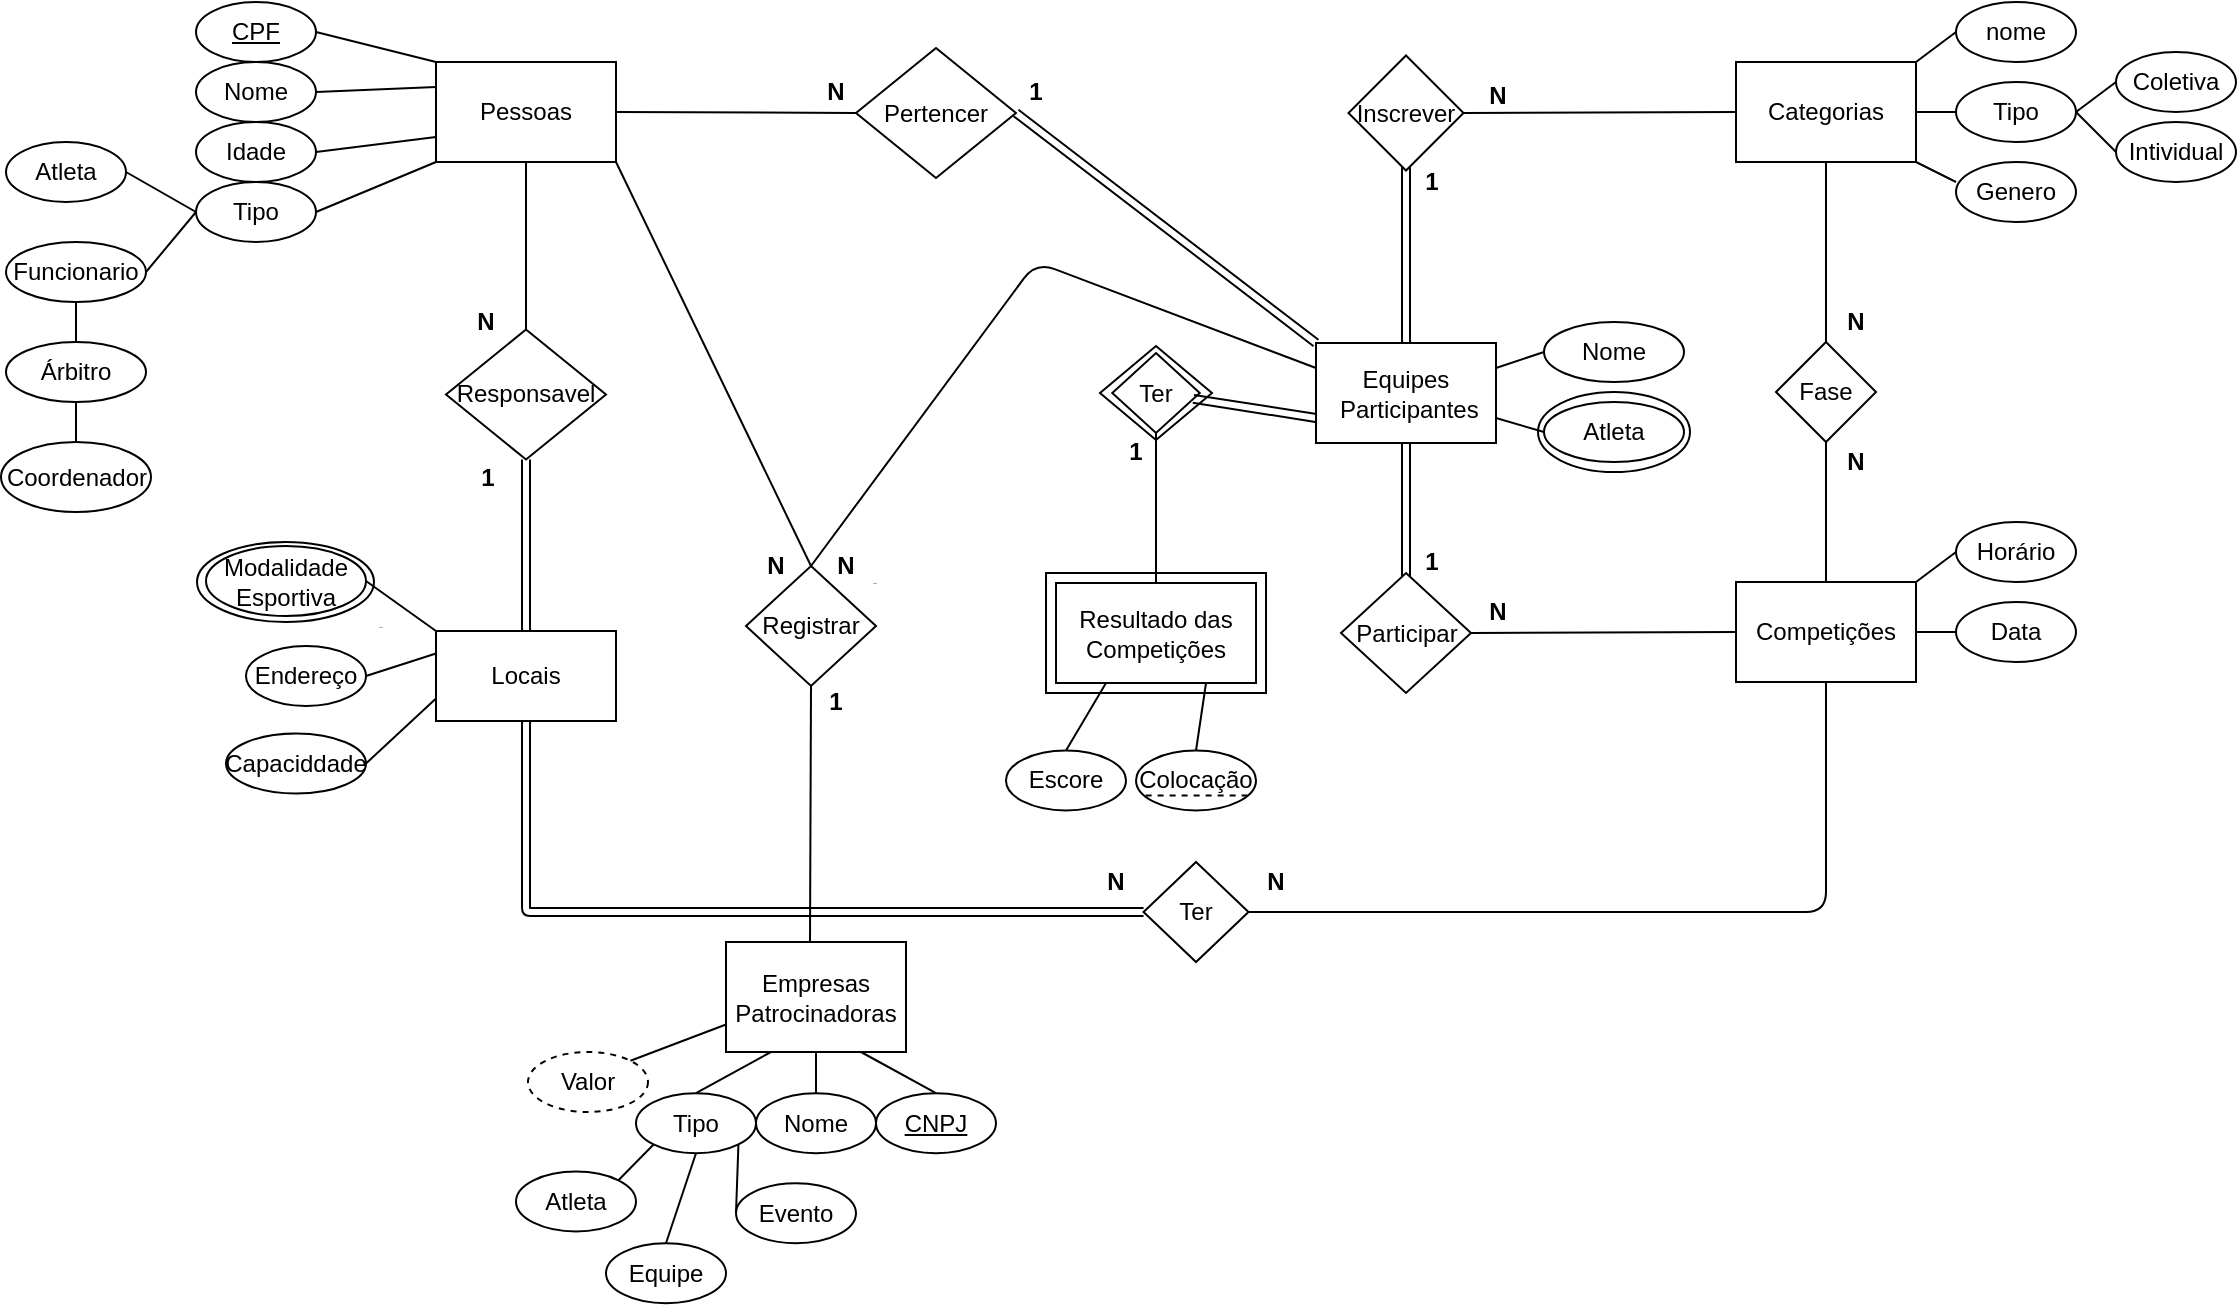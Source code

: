 <mxfile version="12.8.5" type="device"><diagram id="4BFdFoBL_Erh4JW-FIfl" name="Page-1"><mxGraphModel dx="2123" dy="627" grid="1" gridSize="10" guides="1" tooltips="1" connect="1" arrows="1" fold="1" page="1" pageScale="1" pageWidth="827" pageHeight="1169" math="0" shadow="0"><root><mxCell id="0"/><mxCell id="1" parent="0"/><mxCell id="Eh4i6pFC37zlV7rNnYq2-155" value="" style="rhombus;whiteSpace=wrap;html=1;" vertex="1" parent="1"><mxGeometry x="192" y="242" width="56" height="47" as="geometry"/></mxCell><mxCell id="Eh4i6pFC37zlV7rNnYq2-149" value="" style="shape=link;html=1;fontSize=1;fontColor=#000000;exitX=0.5;exitY=0;exitDx=0;exitDy=0;" edge="1" parent="1" source="Eh4i6pFC37zlV7rNnYq2-6"><mxGeometry width="50" height="50" relative="1" as="geometry"><mxPoint x="160" y="310" as="sourcePoint"/><mxPoint x="345" y="126" as="targetPoint"/></mxGeometry></mxCell><mxCell id="Eh4i6pFC37zlV7rNnYq2-136" value="" style="ellipse;whiteSpace=wrap;html=1;" vertex="1" parent="1"><mxGeometry x="411" y="265" width="76" height="40" as="geometry"/></mxCell><mxCell id="Eh4i6pFC37zlV7rNnYq2-119" value="" style="ellipse;whiteSpace=wrap;html=1;strokeWidth=1;fontSize=1;fontColor=#000000;" vertex="1" parent="1"><mxGeometry x="-259.5" y="340" width="88.5" height="40" as="geometry"/></mxCell><mxCell id="Eh4i6pFC37zlV7rNnYq2-114" value="" style="rounded=0;whiteSpace=wrap;html=1;" vertex="1" parent="1"><mxGeometry x="165.01" y="355.5" width="110" height="60" as="geometry"/></mxCell><mxCell id="Eh4i6pFC37zlV7rNnYq2-2" value="Categorias" style="rounded=0;whiteSpace=wrap;html=1;" vertex="1" parent="1"><mxGeometry x="510" y="100" width="90" height="50" as="geometry"/></mxCell><mxCell id="Eh4i6pFC37zlV7rNnYq2-3" value="Competições" style="rounded=0;whiteSpace=wrap;html=1;" vertex="1" parent="1"><mxGeometry x="510" y="360" width="90" height="50" as="geometry"/></mxCell><mxCell id="Eh4i6pFC37zlV7rNnYq2-4" value="Locais" style="rounded=0;whiteSpace=wrap;html=1;" vertex="1" parent="1"><mxGeometry x="-140" y="384.5" width="90" height="45" as="geometry"/></mxCell><mxCell id="Eh4i6pFC37zlV7rNnYq2-5" value="Pessoas" style="rounded=0;whiteSpace=wrap;html=1;" vertex="1" parent="1"><mxGeometry x="-140" y="100" width="90" height="50" as="geometry"/></mxCell><mxCell id="Eh4i6pFC37zlV7rNnYq2-6" value="Equipes&lt;br&gt;&amp;nbsp;Participantes" style="rounded=0;whiteSpace=wrap;html=1;" vertex="1" parent="1"><mxGeometry x="300" y="240.5" width="90" height="50" as="geometry"/></mxCell><mxCell id="Eh4i6pFC37zlV7rNnYq2-7" value="Empresas Patrocinadoras" style="rounded=0;whiteSpace=wrap;html=1;" vertex="1" parent="1"><mxGeometry x="5" y="540" width="90" height="55" as="geometry"/></mxCell><mxCell id="Eh4i6pFC37zlV7rNnYq2-8" value="Resultado das&lt;br&gt;Competições" style="rounded=0;whiteSpace=wrap;html=1;" vertex="1" parent="1"><mxGeometry x="170.01" y="360.5" width="100" height="50" as="geometry"/></mxCell><mxCell id="Eh4i6pFC37zlV7rNnYq2-10" value="nome" style="ellipse;whiteSpace=wrap;html=1;" vertex="1" parent="1"><mxGeometry x="620" y="70" width="60" height="30" as="geometry"/></mxCell><mxCell id="Eh4i6pFC37zlV7rNnYq2-12" value="Tipo" style="ellipse;whiteSpace=wrap;html=1;" vertex="1" parent="1"><mxGeometry x="620" y="110" width="60" height="30" as="geometry"/></mxCell><mxCell id="Eh4i6pFC37zlV7rNnYq2-14" value="Intividual" style="ellipse;whiteSpace=wrap;html=1;" vertex="1" parent="1"><mxGeometry x="700" y="130" width="60" height="30" as="geometry"/></mxCell><mxCell id="Eh4i6pFC37zlV7rNnYq2-15" value="Coletiva" style="ellipse;whiteSpace=wrap;html=1;" vertex="1" parent="1"><mxGeometry x="700" y="95" width="60" height="30" as="geometry"/></mxCell><mxCell id="Eh4i6pFC37zlV7rNnYq2-17" value="Genero" style="ellipse;whiteSpace=wrap;html=1;" vertex="1" parent="1"><mxGeometry x="620" y="150" width="60" height="30" as="geometry"/></mxCell><mxCell id="Eh4i6pFC37zlV7rNnYq2-20" value="" style="endArrow=none;html=1;exitX=1;exitY=0;exitDx=0;exitDy=0;entryX=0;entryY=0.5;entryDx=0;entryDy=0;" edge="1" parent="1" source="Eh4i6pFC37zlV7rNnYq2-2" target="Eh4i6pFC37zlV7rNnYq2-10"><mxGeometry width="50" height="50" relative="1" as="geometry"><mxPoint x="840" y="360" as="sourcePoint"/><mxPoint x="890" y="310" as="targetPoint"/></mxGeometry></mxCell><mxCell id="Eh4i6pFC37zlV7rNnYq2-21" value="" style="endArrow=none;html=1;exitX=1;exitY=0.5;exitDx=0;exitDy=0;entryX=0;entryY=0.5;entryDx=0;entryDy=0;" edge="1" parent="1" source="Eh4i6pFC37zlV7rNnYq2-2" target="Eh4i6pFC37zlV7rNnYq2-12"><mxGeometry width="50" height="50" relative="1" as="geometry"><mxPoint x="840" y="360" as="sourcePoint"/><mxPoint x="890" y="310" as="targetPoint"/></mxGeometry></mxCell><mxCell id="Eh4i6pFC37zlV7rNnYq2-22" value="" style="endArrow=none;html=1;exitX=1;exitY=1;exitDx=0;exitDy=0;" edge="1" parent="1" source="Eh4i6pFC37zlV7rNnYq2-2"><mxGeometry width="50" height="50" relative="1" as="geometry"><mxPoint x="840" y="360" as="sourcePoint"/><mxPoint x="620" y="160" as="targetPoint"/></mxGeometry></mxCell><mxCell id="Eh4i6pFC37zlV7rNnYq2-23" value="" style="endArrow=none;html=1;exitX=1;exitY=0.5;exitDx=0;exitDy=0;entryX=0;entryY=0.5;entryDx=0;entryDy=0;" edge="1" parent="1" source="Eh4i6pFC37zlV7rNnYq2-12" target="Eh4i6pFC37zlV7rNnYq2-15"><mxGeometry width="50" height="50" relative="1" as="geometry"><mxPoint x="840" y="360" as="sourcePoint"/><mxPoint x="890" y="310" as="targetPoint"/></mxGeometry></mxCell><mxCell id="Eh4i6pFC37zlV7rNnYq2-24" value="" style="endArrow=none;html=1;exitX=1;exitY=0.5;exitDx=0;exitDy=0;entryX=0;entryY=0.5;entryDx=0;entryDy=0;" edge="1" parent="1" source="Eh4i6pFC37zlV7rNnYq2-12" target="Eh4i6pFC37zlV7rNnYq2-14"><mxGeometry width="50" height="50" relative="1" as="geometry"><mxPoint x="840" y="360" as="sourcePoint"/><mxPoint x="890" y="310" as="targetPoint"/></mxGeometry></mxCell><mxCell id="Eh4i6pFC37zlV7rNnYq2-25" value="Equipe" style="ellipse;whiteSpace=wrap;html=1;" vertex="1" parent="1"><mxGeometry x="-55" y="690.62" width="60" height="30" as="geometry"/></mxCell><mxCell id="Eh4i6pFC37zlV7rNnYq2-26" value="Data" style="ellipse;whiteSpace=wrap;html=1;" vertex="1" parent="1"><mxGeometry x="620" y="370" width="60" height="30" as="geometry"/></mxCell><mxCell id="Eh4i6pFC37zlV7rNnYq2-27" value="Horário" style="ellipse;whiteSpace=wrap;html=1;" vertex="1" parent="1"><mxGeometry x="620" y="330" width="60" height="30" as="geometry"/></mxCell><mxCell id="Eh4i6pFC37zlV7rNnYq2-31" value="" style="endArrow=none;html=1;exitX=1;exitY=0;exitDx=0;exitDy=0;entryX=0;entryY=0.5;entryDx=0;entryDy=0;" edge="1" parent="1" source="Eh4i6pFC37zlV7rNnYq2-3" target="Eh4i6pFC37zlV7rNnYq2-27"><mxGeometry width="50" height="50" relative="1" as="geometry"><mxPoint x="840" y="430" as="sourcePoint"/><mxPoint x="890" y="380" as="targetPoint"/></mxGeometry></mxCell><mxCell id="Eh4i6pFC37zlV7rNnYq2-32" value="" style="endArrow=none;html=1;exitX=1;exitY=0.5;exitDx=0;exitDy=0;" edge="1" parent="1" source="Eh4i6pFC37zlV7rNnYq2-3"><mxGeometry width="50" height="50" relative="1" as="geometry"><mxPoint x="840" y="430" as="sourcePoint"/><mxPoint x="620" y="385" as="targetPoint"/></mxGeometry></mxCell><mxCell id="Eh4i6pFC37zlV7rNnYq2-34" value="Fase" style="rhombus;whiteSpace=wrap;html=1;" vertex="1" parent="1"><mxGeometry x="530" y="240" width="50" height="50" as="geometry"/></mxCell><mxCell id="Eh4i6pFC37zlV7rNnYq2-35" value="" style="endArrow=none;html=1;exitX=0.5;exitY=0;exitDx=0;exitDy=0;entryX=0.5;entryY=1;entryDx=0;entryDy=0;" edge="1" parent="1" source="Eh4i6pFC37zlV7rNnYq2-3" target="Eh4i6pFC37zlV7rNnYq2-34"><mxGeometry width="50" height="50" relative="1" as="geometry"><mxPoint x="840" y="410" as="sourcePoint"/><mxPoint x="890" y="360" as="targetPoint"/></mxGeometry></mxCell><mxCell id="Eh4i6pFC37zlV7rNnYq2-36" value="" style="endArrow=none;html=1;exitX=0.5;exitY=0;exitDx=0;exitDy=0;entryX=0.5;entryY=1;entryDx=0;entryDy=0;" edge="1" parent="1" source="Eh4i6pFC37zlV7rNnYq2-34" target="Eh4i6pFC37zlV7rNnYq2-2"><mxGeometry width="50" height="50" relative="1" as="geometry"><mxPoint x="840" y="410" as="sourcePoint"/><mxPoint x="890" y="360" as="targetPoint"/></mxGeometry></mxCell><mxCell id="Eh4i6pFC37zlV7rNnYq2-37" value="Inscrever" style="rhombus;whiteSpace=wrap;html=1;" vertex="1" parent="1"><mxGeometry x="316.25" y="96.75" width="57.5" height="57.5" as="geometry"/></mxCell><mxCell id="Eh4i6pFC37zlV7rNnYq2-40" value="" style="endArrow=none;html=1;entryX=0;entryY=0.5;entryDx=0;entryDy=0;exitX=1;exitY=0.5;exitDx=0;exitDy=0;" edge="1" parent="1" source="Eh4i6pFC37zlV7rNnYq2-38" target="Eh4i6pFC37zlV7rNnYq2-3"><mxGeometry width="50" height="50" relative="1" as="geometry"><mxPoint x="440" y="420" as="sourcePoint"/><mxPoint x="470" y="340" as="targetPoint"/></mxGeometry></mxCell><mxCell id="Eh4i6pFC37zlV7rNnYq2-42" value="" style="endArrow=none;html=1;entryX=1;entryY=0.5;entryDx=0;entryDy=0;exitX=0;exitY=0.5;exitDx=0;exitDy=0;" edge="1" parent="1" source="Eh4i6pFC37zlV7rNnYq2-2" target="Eh4i6pFC37zlV7rNnYq2-37"><mxGeometry width="50" height="50" relative="1" as="geometry"><mxPoint x="420" y="390" as="sourcePoint"/><mxPoint x="470" y="340" as="targetPoint"/></mxGeometry></mxCell><mxCell id="Eh4i6pFC37zlV7rNnYq2-47" value="Endereço" style="ellipse;whiteSpace=wrap;html=1;" vertex="1" parent="1"><mxGeometry x="-235" y="392" width="60" height="30" as="geometry"/></mxCell><mxCell id="Eh4i6pFC37zlV7rNnYq2-48" value="Capaciddade" style="ellipse;whiteSpace=wrap;html=1;" vertex="1" parent="1"><mxGeometry x="-245" y="435.75" width="70" height="30" as="geometry"/></mxCell><mxCell id="Eh4i6pFC37zlV7rNnYq2-49" value="Tipo" style="ellipse;whiteSpace=wrap;html=1;" vertex="1" parent="1"><mxGeometry x="-260" y="160" width="60" height="30" as="geometry"/></mxCell><mxCell id="Eh4i6pFC37zlV7rNnYq2-50" value="Funcionario" style="ellipse;whiteSpace=wrap;html=1;" vertex="1" parent="1"><mxGeometry x="-355" y="190" width="70" height="30" as="geometry"/></mxCell><mxCell id="Eh4i6pFC37zlV7rNnYq2-51" value="Atleta" style="ellipse;whiteSpace=wrap;html=1;" vertex="1" parent="1"><mxGeometry x="-355" y="140" width="60" height="30" as="geometry"/></mxCell><mxCell id="Eh4i6pFC37zlV7rNnYq2-54" value="" style="endArrow=none;html=1;exitX=1;exitY=0.5;exitDx=0;exitDy=0;entryX=0;entryY=0.75;entryDx=0;entryDy=0;" edge="1" parent="1" source="Eh4i6pFC37zlV7rNnYq2-48" target="Eh4i6pFC37zlV7rNnYq2-4"><mxGeometry width="50" height="50" relative="1" as="geometry"><mxPoint x="-175" y="495.75" as="sourcePoint"/><mxPoint x="-135" y="535.75" as="targetPoint"/></mxGeometry></mxCell><mxCell id="Eh4i6pFC37zlV7rNnYq2-55" value="" style="endArrow=none;html=1;exitX=1;exitY=0.5;exitDx=0;exitDy=0;entryX=0;entryY=0.25;entryDx=0;entryDy=0;" edge="1" parent="1" source="Eh4i6pFC37zlV7rNnYq2-47" target="Eh4i6pFC37zlV7rNnYq2-4"><mxGeometry width="50" height="50" relative="1" as="geometry"><mxPoint x="245" y="685.75" as="sourcePoint"/><mxPoint x="295" y="635.75" as="targetPoint"/></mxGeometry></mxCell><mxCell id="Eh4i6pFC37zlV7rNnYq2-56" value="CPF" style="ellipse;whiteSpace=wrap;html=1;fontStyle=4" vertex="1" parent="1"><mxGeometry x="-260" y="70" width="60" height="30" as="geometry"/></mxCell><mxCell id="Eh4i6pFC37zlV7rNnYq2-57" value="Nome" style="ellipse;whiteSpace=wrap;html=1;" vertex="1" parent="1"><mxGeometry x="-260" y="100" width="60" height="30" as="geometry"/></mxCell><mxCell id="Eh4i6pFC37zlV7rNnYq2-58" value="Idade" style="ellipse;whiteSpace=wrap;html=1;" vertex="1" parent="1"><mxGeometry x="-260" y="130" width="60" height="30" as="geometry"/></mxCell><mxCell id="Eh4i6pFC37zlV7rNnYq2-60" value="" style="endArrow=none;html=1;exitX=1;exitY=0.5;exitDx=0;exitDy=0;entryX=0;entryY=0;entryDx=0;entryDy=0;" edge="1" parent="1" source="Eh4i6pFC37zlV7rNnYq2-56" target="Eh4i6pFC37zlV7rNnYq2-5"><mxGeometry width="50" height="50" relative="1" as="geometry"><mxPoint x="220" y="240" as="sourcePoint"/><mxPoint x="270" y="190" as="targetPoint"/></mxGeometry></mxCell><mxCell id="Eh4i6pFC37zlV7rNnYq2-61" value="" style="endArrow=none;html=1;exitX=1;exitY=0.5;exitDx=0;exitDy=0;entryX=0;entryY=0.25;entryDx=0;entryDy=0;" edge="1" parent="1" source="Eh4i6pFC37zlV7rNnYq2-57" target="Eh4i6pFC37zlV7rNnYq2-5"><mxGeometry width="50" height="50" relative="1" as="geometry"><mxPoint x="220" y="240" as="sourcePoint"/><mxPoint x="270" y="190" as="targetPoint"/></mxGeometry></mxCell><mxCell id="Eh4i6pFC37zlV7rNnYq2-63" value="" style="endArrow=none;html=1;exitX=1;exitY=0.5;exitDx=0;exitDy=0;entryX=0;entryY=0.75;entryDx=0;entryDy=0;" edge="1" parent="1" source="Eh4i6pFC37zlV7rNnYq2-58" target="Eh4i6pFC37zlV7rNnYq2-5"><mxGeometry width="50" height="50" relative="1" as="geometry"><mxPoint x="220" y="240" as="sourcePoint"/><mxPoint x="270" y="190" as="targetPoint"/></mxGeometry></mxCell><mxCell id="Eh4i6pFC37zlV7rNnYq2-64" value="" style="endArrow=none;html=1;entryX=0;entryY=1;entryDx=0;entryDy=0;exitX=1;exitY=0.5;exitDx=0;exitDy=0;" edge="1" parent="1" source="Eh4i6pFC37zlV7rNnYq2-49" target="Eh4i6pFC37zlV7rNnYq2-5"><mxGeometry width="50" height="50" relative="1" as="geometry"><mxPoint x="-190" y="180" as="sourcePoint"/><mxPoint x="270" y="190" as="targetPoint"/></mxGeometry></mxCell><mxCell id="Eh4i6pFC37zlV7rNnYq2-65" value="" style="endArrow=none;html=1;exitX=0.5;exitY=0;exitDx=0;exitDy=0;entryX=0.5;entryY=1;entryDx=0;entryDy=0;" edge="1" parent="1" source="Eh4i6pFC37zlV7rNnYq2-25" target="Eh4i6pFC37zlV7rNnYq2-77"><mxGeometry width="50" height="50" relative="1" as="geometry"><mxPoint x="300" y="495.62" as="sourcePoint"/><mxPoint x="260" y="725.62" as="targetPoint"/></mxGeometry></mxCell><mxCell id="Eh4i6pFC37zlV7rNnYq2-68" value="" style="endArrow=none;html=1;entryX=1;entryY=0.5;entryDx=0;entryDy=0;exitX=0;exitY=0.5;exitDx=0;exitDy=0;" edge="1" parent="1" source="Eh4i6pFC37zlV7rNnYq2-49" target="Eh4i6pFC37zlV7rNnYq2-50"><mxGeometry width="50" height="50" relative="1" as="geometry"><mxPoint x="220" y="240" as="sourcePoint"/><mxPoint x="-290" y="165" as="targetPoint"/></mxGeometry></mxCell><mxCell id="Eh4i6pFC37zlV7rNnYq2-69" value="" style="endArrow=none;html=1;exitX=1;exitY=0.5;exitDx=0;exitDy=0;entryX=0;entryY=0.5;entryDx=0;entryDy=0;" edge="1" parent="1" source="Eh4i6pFC37zlV7rNnYq2-51" target="Eh4i6pFC37zlV7rNnYq2-49"><mxGeometry width="50" height="50" relative="1" as="geometry"><mxPoint x="-290" y="205.0" as="sourcePoint"/><mxPoint x="-260" y="170" as="targetPoint"/></mxGeometry></mxCell><mxCell id="Eh4i6pFC37zlV7rNnYq2-70" value="Responsavel" style="rhombus;whiteSpace=wrap;html=1;" vertex="1" parent="1"><mxGeometry x="-135" y="233.75" width="80" height="65" as="geometry"/></mxCell><mxCell id="Eh4i6pFC37zlV7rNnYq2-73" value="CNPJ" style="ellipse;whiteSpace=wrap;html=1;fontStyle=4" vertex="1" parent="1"><mxGeometry x="80" y="615.62" width="60" height="30" as="geometry"/></mxCell><mxCell id="Eh4i6pFC37zlV7rNnYq2-75" value="Nome" style="ellipse;whiteSpace=wrap;html=1;" vertex="1" parent="1"><mxGeometry x="20" y="615.62" width="60" height="30" as="geometry"/></mxCell><mxCell id="Eh4i6pFC37zlV7rNnYq2-77" value="Tipo" style="ellipse;whiteSpace=wrap;html=1;" vertex="1" parent="1"><mxGeometry x="-40" y="615.62" width="60" height="30" as="geometry"/></mxCell><mxCell id="Eh4i6pFC37zlV7rNnYq2-84" value="" style="endArrow=none;html=1;entryX=0.5;entryY=0;entryDx=0;entryDy=0;exitX=0.25;exitY=1;exitDx=0;exitDy=0;" edge="1" parent="1" source="Eh4i6pFC37zlV7rNnYq2-7" target="Eh4i6pFC37zlV7rNnYq2-77"><mxGeometry width="50" height="50" relative="1" as="geometry"><mxPoint x="30" y="595.62" as="sourcePoint"/><mxPoint x="407.5" y="695.62" as="targetPoint"/></mxGeometry></mxCell><mxCell id="Eh4i6pFC37zlV7rNnYq2-85" value="" style="endArrow=none;html=1;entryX=0.5;entryY=0;entryDx=0;entryDy=0;exitX=0.5;exitY=1;exitDx=0;exitDy=0;" edge="1" parent="1" source="Eh4i6pFC37zlV7rNnYq2-7" target="Eh4i6pFC37zlV7rNnYq2-75"><mxGeometry width="50" height="50" relative="1" as="geometry"><mxPoint x="70" y="605.62" as="sourcePoint"/><mxPoint x="50" y="605.62" as="targetPoint"/></mxGeometry></mxCell><mxCell id="Eh4i6pFC37zlV7rNnYq2-86" value="" style="endArrow=none;html=1;exitX=0.75;exitY=1;exitDx=0;exitDy=0;" edge="1" parent="1" source="Eh4i6pFC37zlV7rNnYq2-7"><mxGeometry width="50" height="50" relative="1" as="geometry"><mxPoint x="150" y="595.62" as="sourcePoint"/><mxPoint x="110" y="615.62" as="targetPoint"/></mxGeometry></mxCell><mxCell id="Eh4i6pFC37zlV7rNnYq2-89" value="Atleta" style="ellipse;whiteSpace=wrap;html=1;" vertex="1" parent="1"><mxGeometry x="-100" y="654.75" width="60" height="30" as="geometry"/></mxCell><mxCell id="Eh4i6pFC37zlV7rNnYq2-90" value="" style="endArrow=none;html=1;exitX=1;exitY=0;exitDx=0;exitDy=0;entryX=0;entryY=1;entryDx=0;entryDy=0;" edge="1" parent="1" source="Eh4i6pFC37zlV7rNnYq2-89" target="Eh4i6pFC37zlV7rNnYq2-77"><mxGeometry width="50" height="50" relative="1" as="geometry"><mxPoint x="-40" y="675.62" as="sourcePoint"/><mxPoint x="-10.0" y="675.62" as="targetPoint"/></mxGeometry></mxCell><mxCell id="Eh4i6pFC37zlV7rNnYq2-91" value="Evento" style="ellipse;whiteSpace=wrap;html=1;" vertex="1" parent="1"><mxGeometry x="10" y="660.62" width="60" height="30" as="geometry"/></mxCell><mxCell id="Eh4i6pFC37zlV7rNnYq2-92" value="" style="endArrow=none;html=1;exitX=0;exitY=0.5;exitDx=0;exitDy=0;entryX=1;entryY=1;entryDx=0;entryDy=0;" edge="1" parent="1" source="Eh4i6pFC37zlV7rNnYq2-91" target="Eh4i6pFC37zlV7rNnYq2-77"><mxGeometry width="50" height="50" relative="1" as="geometry"><mxPoint x="140" y="455.62" as="sourcePoint"/><mxPoint x="100.0" y="685.62" as="targetPoint"/></mxGeometry></mxCell><mxCell id="Eh4i6pFC37zlV7rNnYq2-101" value="N" style="text;html=1;strokeColor=none;fillColor=none;align=center;verticalAlign=middle;whiteSpace=wrap;rounded=0;strokeWidth=10;fontStyle=1" vertex="1" parent="1"><mxGeometry x="550" y="290" width="40" height="20" as="geometry"/></mxCell><mxCell id="Eh4i6pFC37zlV7rNnYq2-102" value="N" style="text;html=1;strokeColor=none;fillColor=none;align=center;verticalAlign=middle;whiteSpace=wrap;rounded=0;fontStyle=1" vertex="1" parent="1"><mxGeometry x="550" y="220" width="40" height="20" as="geometry"/></mxCell><mxCell id="Eh4i6pFC37zlV7rNnYq2-105" value="Ter" style="rhombus;whiteSpace=wrap;html=1;" vertex="1" parent="1"><mxGeometry x="198.13" y="245.5" width="43.75" height="40" as="geometry"/></mxCell><mxCell id="Eh4i6pFC37zlV7rNnYq2-107" value="" style="endArrow=none;html=1;fontSize=1;fontColor=#000000;entryX=0.5;entryY=1;entryDx=0;entryDy=0;" edge="1" parent="1" target="Eh4i6pFC37zlV7rNnYq2-105"><mxGeometry width="50" height="50" relative="1" as="geometry"><mxPoint x="220" y="360.5" as="sourcePoint"/><mxPoint x="280" y="410.5" as="targetPoint"/></mxGeometry></mxCell><mxCell id="Eh4i6pFC37zlV7rNnYq2-108" value="" style="endArrow=none;html=1;fontSize=1;fontColor=#000000;entryX=0.25;entryY=1;entryDx=0;entryDy=0;exitX=0.5;exitY=0;exitDx=0;exitDy=0;" edge="1" parent="1" source="Eh4i6pFC37zlV7rNnYq2-110" target="Eh4i6pFC37zlV7rNnYq2-8"><mxGeometry width="50" height="50" relative="1" as="geometry"><mxPoint x="195" y="440.5" as="sourcePoint"/><mxPoint x="280" y="410.5" as="targetPoint"/></mxGeometry></mxCell><mxCell id="Eh4i6pFC37zlV7rNnYq2-110" value="Escore" style="ellipse;whiteSpace=wrap;html=1;" vertex="1" parent="1"><mxGeometry x="145" y="444.25" width="60" height="30" as="geometry"/></mxCell><mxCell id="Eh4i6pFC37zlV7rNnYq2-111" value="Colocação" style="ellipse;whiteSpace=wrap;html=1;" vertex="1" parent="1"><mxGeometry x="210.01" y="444.25" width="60" height="30" as="geometry"/></mxCell><mxCell id="Eh4i6pFC37zlV7rNnYq2-112" value="" style="endArrow=none;html=1;fontSize=1;fontColor=#000000;exitX=0.5;exitY=0;exitDx=0;exitDy=0;entryX=0.75;entryY=1;entryDx=0;entryDy=0;" edge="1" parent="1" source="Eh4i6pFC37zlV7rNnYq2-111" target="Eh4i6pFC37zlV7rNnYq2-8"><mxGeometry width="50" height="50" relative="1" as="geometry"><mxPoint x="230" y="460.5" as="sourcePoint"/><mxPoint x="250" y="420.5" as="targetPoint"/></mxGeometry></mxCell><mxCell id="Eh4i6pFC37zlV7rNnYq2-115" value="" style="endArrow=none;dashed=1;html=1;fontSize=1;fontColor=#000000;exitX=0.08;exitY=0.749;exitDx=0;exitDy=0;entryX=0.941;entryY=0.749;entryDx=0;entryDy=0;entryPerimeter=0;exitPerimeter=0;" edge="1" parent="1" source="Eh4i6pFC37zlV7rNnYq2-111" target="Eh4i6pFC37zlV7rNnYq2-111"><mxGeometry width="50" height="50" relative="1" as="geometry"><mxPoint x="218.797" y="466.857" as="sourcePoint"/><mxPoint x="261.223" y="466.857" as="targetPoint"/></mxGeometry></mxCell><mxCell id="Eh4i6pFC37zlV7rNnYq2-116" value="Text" style="text;html=1;align=center;verticalAlign=middle;resizable=0;points=[];autosize=1;fontSize=1;fontColor=#000000;" vertex="1" parent="1"><mxGeometry x="101" y="96.5" width="20" height="10" as="geometry"/></mxCell><mxCell id="Eh4i6pFC37zlV7rNnYq2-117" value="Modalidade&lt;br&gt;Esportiva" style="ellipse;whiteSpace=wrap;html=1;" vertex="1" parent="1"><mxGeometry x="-255" y="342" width="80" height="35" as="geometry"/></mxCell><mxCell id="Eh4i6pFC37zlV7rNnYq2-118" value="Text" style="text;html=1;align=center;verticalAlign=middle;resizable=0;points=[];autosize=1;fontSize=1;fontColor=#000000;" vertex="1" parent="1"><mxGeometry x="-178" y="377" width="20" height="10" as="geometry"/></mxCell><mxCell id="Eh4i6pFC37zlV7rNnYq2-120" value="" style="endArrow=none;html=1;fontSize=1;fontColor=#000000;exitX=1;exitY=0.5;exitDx=0;exitDy=0;entryX=0;entryY=0;entryDx=0;entryDy=0;" edge="1" parent="1" source="Eh4i6pFC37zlV7rNnYq2-117" target="Eh4i6pFC37zlV7rNnYq2-4"><mxGeometry width="50" height="50" relative="1" as="geometry"><mxPoint x="165" y="542" as="sourcePoint"/><mxPoint x="215" y="492" as="targetPoint"/></mxGeometry></mxCell><mxCell id="Eh4i6pFC37zlV7rNnYq2-124" value="" style="endArrow=none;html=1;fontSize=1;fontColor=#000000;exitX=0.5;exitY=0;exitDx=0;exitDy=0;entryX=0.5;entryY=1;entryDx=0;entryDy=0;" edge="1" parent="1" source="Eh4i6pFC37zlV7rNnYq2-70" target="Eh4i6pFC37zlV7rNnYq2-5"><mxGeometry width="50" height="50" relative="1" as="geometry"><mxPoint x="180" y="330" as="sourcePoint"/><mxPoint x="230" y="280" as="targetPoint"/></mxGeometry></mxCell><mxCell id="Eh4i6pFC37zlV7rNnYq2-125" value="" style="endArrow=none;html=1;fontSize=1;fontColor=#000000;exitX=1;exitY=0.5;exitDx=0;exitDy=0;entryX=0;entryY=0.5;entryDx=0;entryDy=0;" edge="1" parent="1" source="Eh4i6pFC37zlV7rNnYq2-5" target="Eh4i6pFC37zlV7rNnYq2-122"><mxGeometry width="50" height="50" relative="1" as="geometry"><mxPoint x="180" y="330" as="sourcePoint"/><mxPoint x="230" y="280" as="targetPoint"/></mxGeometry></mxCell><mxCell id="Eh4i6pFC37zlV7rNnYq2-128" value="Árbitro" style="ellipse;whiteSpace=wrap;html=1;" vertex="1" parent="1"><mxGeometry x="-355" y="240" width="70" height="30" as="geometry"/></mxCell><mxCell id="Eh4i6pFC37zlV7rNnYq2-129" value="Coordenador" style="ellipse;whiteSpace=wrap;html=1;" vertex="1" parent="1"><mxGeometry x="-357.5" y="290" width="75" height="35" as="geometry"/></mxCell><mxCell id="Eh4i6pFC37zlV7rNnYq2-130" value="" style="endArrow=none;html=1;fontSize=1;fontColor=#000000;exitX=0.5;exitY=0;exitDx=0;exitDy=0;entryX=0.5;entryY=1;entryDx=0;entryDy=0;" edge="1" parent="1" source="Eh4i6pFC37zlV7rNnYq2-129" target="Eh4i6pFC37zlV7rNnYq2-128"><mxGeometry width="50" height="50" relative="1" as="geometry"><mxPoint x="-120" y="330" as="sourcePoint"/><mxPoint x="-70" y="280" as="targetPoint"/></mxGeometry></mxCell><mxCell id="Eh4i6pFC37zlV7rNnYq2-131" value="" style="endArrow=none;html=1;fontSize=1;fontColor=#000000;exitX=0.5;exitY=0;exitDx=0;exitDy=0;entryX=0.5;entryY=1;entryDx=0;entryDy=0;" edge="1" parent="1" source="Eh4i6pFC37zlV7rNnYq2-128" target="Eh4i6pFC37zlV7rNnYq2-50"><mxGeometry width="50" height="50" relative="1" as="geometry"><mxPoint x="-120" y="330" as="sourcePoint"/><mxPoint x="-70" y="280" as="targetPoint"/></mxGeometry></mxCell><mxCell id="Eh4i6pFC37zlV7rNnYq2-132" value="Nome" style="ellipse;whiteSpace=wrap;html=1;" vertex="1" parent="1"><mxGeometry x="414" y="230" width="70" height="30" as="geometry"/></mxCell><mxCell id="Eh4i6pFC37zlV7rNnYq2-135" value="Atleta" style="ellipse;whiteSpace=wrap;html=1;" vertex="1" parent="1"><mxGeometry x="414" y="270" width="70" height="30" as="geometry"/></mxCell><mxCell id="Eh4i6pFC37zlV7rNnYq2-137" value="" style="endArrow=none;html=1;fontSize=1;fontColor=#000000;exitX=0;exitY=0.5;exitDx=0;exitDy=0;entryX=1;entryY=0.75;entryDx=0;entryDy=0;" edge="1" parent="1" source="Eh4i6pFC37zlV7rNnYq2-135" target="Eh4i6pFC37zlV7rNnYq2-6"><mxGeometry width="50" height="50" relative="1" as="geometry"><mxPoint x="180" y="330" as="sourcePoint"/><mxPoint x="230" y="280" as="targetPoint"/></mxGeometry></mxCell><mxCell id="Eh4i6pFC37zlV7rNnYq2-138" value="" style="endArrow=none;html=1;fontSize=1;fontColor=#000000;exitX=0;exitY=0.5;exitDx=0;exitDy=0;entryX=1;entryY=0.25;entryDx=0;entryDy=0;" edge="1" parent="1" source="Eh4i6pFC37zlV7rNnYq2-132" target="Eh4i6pFC37zlV7rNnYq2-6"><mxGeometry width="50" height="50" relative="1" as="geometry"><mxPoint x="180" y="330" as="sourcePoint"/><mxPoint x="230" y="280" as="targetPoint"/></mxGeometry></mxCell><mxCell id="Eh4i6pFC37zlV7rNnYq2-140" value="Registrar" style="rhombus;whiteSpace=wrap;html=1;" vertex="1" parent="1"><mxGeometry x="15" y="352" width="65" height="60" as="geometry"/></mxCell><mxCell id="Eh4i6pFC37zlV7rNnYq2-141" value="" style="endArrow=none;html=1;fontSize=1;fontColor=#000000;entryX=1;entryY=1;entryDx=0;entryDy=0;exitX=0.5;exitY=0;exitDx=0;exitDy=0;" edge="1" parent="1" source="Eh4i6pFC37zlV7rNnYq2-140" target="Eh4i6pFC37zlV7rNnYq2-5"><mxGeometry width="50" height="50" relative="1" as="geometry"><mxPoint x="-30" y="220" as="sourcePoint"/><mxPoint x="20" y="170" as="targetPoint"/></mxGeometry></mxCell><mxCell id="Eh4i6pFC37zlV7rNnYq2-142" value="" style="endArrow=none;html=1;fontSize=1;fontColor=#000000;entryX=0.5;entryY=1;entryDx=0;entryDy=0;" edge="1" parent="1" target="Eh4i6pFC37zlV7rNnYq2-140"><mxGeometry width="50" height="50" relative="1" as="geometry"><mxPoint x="47" y="540" as="sourcePoint"/><mxPoint x="80" y="370" as="targetPoint"/></mxGeometry></mxCell><mxCell id="Eh4i6pFC37zlV7rNnYq2-143" value="" style="endArrow=none;html=1;fontSize=1;fontColor=#000000;exitX=0.5;exitY=0;exitDx=0;exitDy=0;entryX=0;entryY=0.25;entryDx=0;entryDy=0;" edge="1" parent="1" source="Eh4i6pFC37zlV7rNnYq2-140" target="Eh4i6pFC37zlV7rNnYq2-6"><mxGeometry width="50" height="50" relative="1" as="geometry"><mxPoint x="90" y="270" as="sourcePoint"/><mxPoint x="140" y="220" as="targetPoint"/><Array as="points"><mxPoint x="160" y="200"/></Array></mxGeometry></mxCell><mxCell id="Eh4i6pFC37zlV7rNnYq2-145" value="Valor" style="ellipse;whiteSpace=wrap;html=1;dashed=1;" vertex="1" parent="1"><mxGeometry x="-94" y="595" width="60" height="30" as="geometry"/></mxCell><mxCell id="Eh4i6pFC37zlV7rNnYq2-146" value="" style="endArrow=none;html=1;fontSize=1;fontColor=#000000;exitX=1;exitY=0;exitDx=0;exitDy=0;entryX=0;entryY=0.75;entryDx=0;entryDy=0;" edge="1" parent="1" source="Eh4i6pFC37zlV7rNnYq2-145" target="Eh4i6pFC37zlV7rNnYq2-7"><mxGeometry width="50" height="50" relative="1" as="geometry"><mxPoint x="196" y="529.75" as="sourcePoint"/><mxPoint x="246" y="479.75" as="targetPoint"/></mxGeometry></mxCell><mxCell id="Eh4i6pFC37zlV7rNnYq2-150" value="" style="shape=link;html=1;fontSize=1;fontColor=#000000;entryX=0.5;entryY=1;entryDx=0;entryDy=0;" edge="1" parent="1" target="Eh4i6pFC37zlV7rNnYq2-6"><mxGeometry width="50" height="50" relative="1" as="geometry"><mxPoint x="345" y="390" as="sourcePoint"/><mxPoint x="210" y="260" as="targetPoint"/></mxGeometry></mxCell><mxCell id="Eh4i6pFC37zlV7rNnYq2-38" value="Participar" style="rhombus;whiteSpace=wrap;html=1;" vertex="1" parent="1"><mxGeometry x="312.5" y="355.5" width="65" height="60" as="geometry"/></mxCell><mxCell id="Eh4i6pFC37zlV7rNnYq2-151" value="" style="shape=link;html=1;fontSize=1;fontColor=#000000;entryX=0;entryY=0.75;entryDx=0;entryDy=0;" edge="1" parent="1" source="Eh4i6pFC37zlV7rNnYq2-105" target="Eh4i6pFC37zlV7rNnYq2-6"><mxGeometry width="50" height="50" relative="1" as="geometry"><mxPoint x="240" y="330" as="sourcePoint"/><mxPoint x="290" y="280" as="targetPoint"/></mxGeometry></mxCell><mxCell id="Eh4i6pFC37zlV7rNnYq2-152" value="" style="shape=link;html=1;fontSize=1;fontColor=#000000;exitX=0;exitY=0;exitDx=0;exitDy=0;entryX=1;entryY=0.5;entryDx=0;entryDy=0;" edge="1" parent="1" source="Eh4i6pFC37zlV7rNnYq2-6" target="Eh4i6pFC37zlV7rNnYq2-122"><mxGeometry width="50" height="50" relative="1" as="geometry"><mxPoint x="200" y="200" as="sourcePoint"/><mxPoint x="180" y="109" as="targetPoint"/></mxGeometry></mxCell><mxCell id="Eh4i6pFC37zlV7rNnYq2-122" value="Pertencer" style="rhombus;whiteSpace=wrap;html=1;" vertex="1" parent="1"><mxGeometry x="70" y="93" width="80" height="65" as="geometry"/></mxCell><mxCell id="Eh4i6pFC37zlV7rNnYq2-153" value="" style="shape=link;html=1;fontSize=1;fontColor=#000000;exitX=0.5;exitY=0;exitDx=0;exitDy=0;entryX=0.5;entryY=1;entryDx=0;entryDy=0;" edge="1" parent="1" source="Eh4i6pFC37zlV7rNnYq2-4" target="Eh4i6pFC37zlV7rNnYq2-70"><mxGeometry width="50" height="50" relative="1" as="geometry"><mxPoint x="-100" y="380" as="sourcePoint"/><mxPoint x="-50" y="330" as="targetPoint"/></mxGeometry></mxCell><mxCell id="Eh4i6pFC37zlV7rNnYq2-156" value="" style="endArrow=none;html=1;fontSize=1;fontColor=#000000;entryX=0.5;entryY=1;entryDx=0;entryDy=0;exitX=1;exitY=0.5;exitDx=0;exitDy=0;" edge="1" parent="1" source="Eh4i6pFC37zlV7rNnYq2-157" target="Eh4i6pFC37zlV7rNnYq2-3"><mxGeometry width="50" height="50" relative="1" as="geometry"><mxPoint x="270" y="520" as="sourcePoint"/><mxPoint x="560" y="520" as="targetPoint"/><Array as="points"><mxPoint x="555" y="525"/></Array></mxGeometry></mxCell><mxCell id="Eh4i6pFC37zlV7rNnYq2-157" value="Ter" style="rhombus;whiteSpace=wrap;html=1;" vertex="1" parent="1"><mxGeometry x="213.77" y="500" width="52.49" height="50" as="geometry"/></mxCell><mxCell id="Eh4i6pFC37zlV7rNnYq2-160" value="" style="shape=link;html=1;fontSize=1;fontColor=#000000;exitX=0.5;exitY=1;exitDx=0;exitDy=0;entryX=0;entryY=0.5;entryDx=0;entryDy=0;" edge="1" parent="1" source="Eh4i6pFC37zlV7rNnYq2-4" target="Eh4i6pFC37zlV7rNnYq2-157"><mxGeometry width="50" height="50" relative="1" as="geometry"><mxPoint x="-100" y="440" as="sourcePoint"/><mxPoint x="210" y="430" as="targetPoint"/><Array as="points"><mxPoint x="-95" y="525"/></Array></mxGeometry></mxCell><mxCell id="Eh4i6pFC37zlV7rNnYq2-162" value="N" style="text;html=1;strokeColor=none;fillColor=none;align=center;verticalAlign=middle;whiteSpace=wrap;rounded=0;strokeWidth=10;fontStyle=1" vertex="1" parent="1"><mxGeometry x="40" y="105" width="40" height="20" as="geometry"/></mxCell><mxCell id="Eh4i6pFC37zlV7rNnYq2-163" value="1" style="text;html=1;strokeColor=none;fillColor=none;align=center;verticalAlign=middle;whiteSpace=wrap;rounded=0;strokeWidth=10;fontStyle=1" vertex="1" parent="1"><mxGeometry x="140" y="105" width="40" height="20" as="geometry"/></mxCell><mxCell id="Eh4i6pFC37zlV7rNnYq2-166" value="1" style="text;html=1;strokeColor=none;fillColor=none;align=center;verticalAlign=middle;whiteSpace=wrap;rounded=0;strokeWidth=10;fontStyle=1" vertex="1" parent="1"><mxGeometry x="-134" y="297.5" width="40" height="20" as="geometry"/></mxCell><mxCell id="Eh4i6pFC37zlV7rNnYq2-167" value="N" style="text;html=1;strokeColor=none;fillColor=none;align=center;verticalAlign=middle;whiteSpace=wrap;rounded=0;strokeWidth=10;fontStyle=1" vertex="1" parent="1"><mxGeometry x="-135" y="220" width="40" height="20" as="geometry"/></mxCell><mxCell id="Eh4i6pFC37zlV7rNnYq2-168" value="N" style="text;html=1;strokeColor=none;fillColor=none;align=center;verticalAlign=middle;whiteSpace=wrap;rounded=0;strokeWidth=10;fontStyle=1" vertex="1" parent="1"><mxGeometry x="371" y="364.5" width="40" height="20" as="geometry"/></mxCell><mxCell id="Eh4i6pFC37zlV7rNnYq2-169" value="1" style="text;html=1;strokeColor=none;fillColor=none;align=center;verticalAlign=middle;whiteSpace=wrap;rounded=0;strokeWidth=10;fontStyle=1" vertex="1" parent="1"><mxGeometry x="337.5" y="340" width="40" height="20" as="geometry"/></mxCell><mxCell id="Eh4i6pFC37zlV7rNnYq2-171" value="N" style="text;html=1;strokeColor=none;fillColor=none;align=center;verticalAlign=middle;whiteSpace=wrap;rounded=0;strokeWidth=10;fontStyle=1" vertex="1" parent="1"><mxGeometry x="371" y="106.5" width="40" height="20" as="geometry"/></mxCell><mxCell id="Eh4i6pFC37zlV7rNnYq2-172" value="1" style="text;html=1;strokeColor=none;fillColor=none;align=center;verticalAlign=middle;whiteSpace=wrap;rounded=0;strokeWidth=10;fontStyle=1" vertex="1" parent="1"><mxGeometry x="337.5" y="150" width="40" height="20" as="geometry"/></mxCell><mxCell id="Eh4i6pFC37zlV7rNnYq2-175" value="1" style="text;html=1;strokeColor=none;fillColor=none;align=center;verticalAlign=middle;whiteSpace=wrap;rounded=0;strokeWidth=10;fontStyle=1" vertex="1" parent="1"><mxGeometry x="190" y="285" width="40" height="20" as="geometry"/></mxCell><mxCell id="Eh4i6pFC37zlV7rNnYq2-177" value="1" style="text;html=1;strokeColor=none;fillColor=none;align=center;verticalAlign=middle;whiteSpace=wrap;rounded=0;strokeWidth=10;fontStyle=1" vertex="1" parent="1"><mxGeometry x="40" y="409.5" width="40" height="20" as="geometry"/></mxCell><mxCell id="Eh4i6pFC37zlV7rNnYq2-178" value="N" style="text;html=1;strokeColor=none;fillColor=none;align=center;verticalAlign=middle;whiteSpace=wrap;rounded=0;strokeWidth=10;fontStyle=1" vertex="1" parent="1"><mxGeometry x="45" y="342" width="40" height="20" as="geometry"/></mxCell><mxCell id="Eh4i6pFC37zlV7rNnYq2-179" value="N" style="text;html=1;strokeColor=none;fillColor=none;align=center;verticalAlign=middle;whiteSpace=wrap;rounded=0;strokeWidth=10;fontStyle=1" vertex="1" parent="1"><mxGeometry x="10" y="342" width="40" height="20" as="geometry"/></mxCell><mxCell id="Eh4i6pFC37zlV7rNnYq2-180" value="Text" style="text;html=1;align=center;verticalAlign=middle;resizable=0;points=[];autosize=1;fontSize=1;fontColor=#000000;" vertex="1" parent="1"><mxGeometry x="69" y="355" width="20" height="10" as="geometry"/></mxCell><mxCell id="Eh4i6pFC37zlV7rNnYq2-181" value="N" style="text;html=1;strokeColor=none;fillColor=none;align=center;verticalAlign=middle;whiteSpace=wrap;rounded=0;strokeWidth=10;fontStyle=1" vertex="1" parent="1"><mxGeometry x="260" y="500" width="40" height="20" as="geometry"/></mxCell><mxCell id="Eh4i6pFC37zlV7rNnYq2-182" value="N" style="text;html=1;strokeColor=none;fillColor=none;align=center;verticalAlign=middle;whiteSpace=wrap;rounded=0;strokeWidth=10;fontStyle=1" vertex="1" parent="1"><mxGeometry x="180" y="500" width="40" height="20" as="geometry"/></mxCell></root></mxGraphModel></diagram></mxfile>